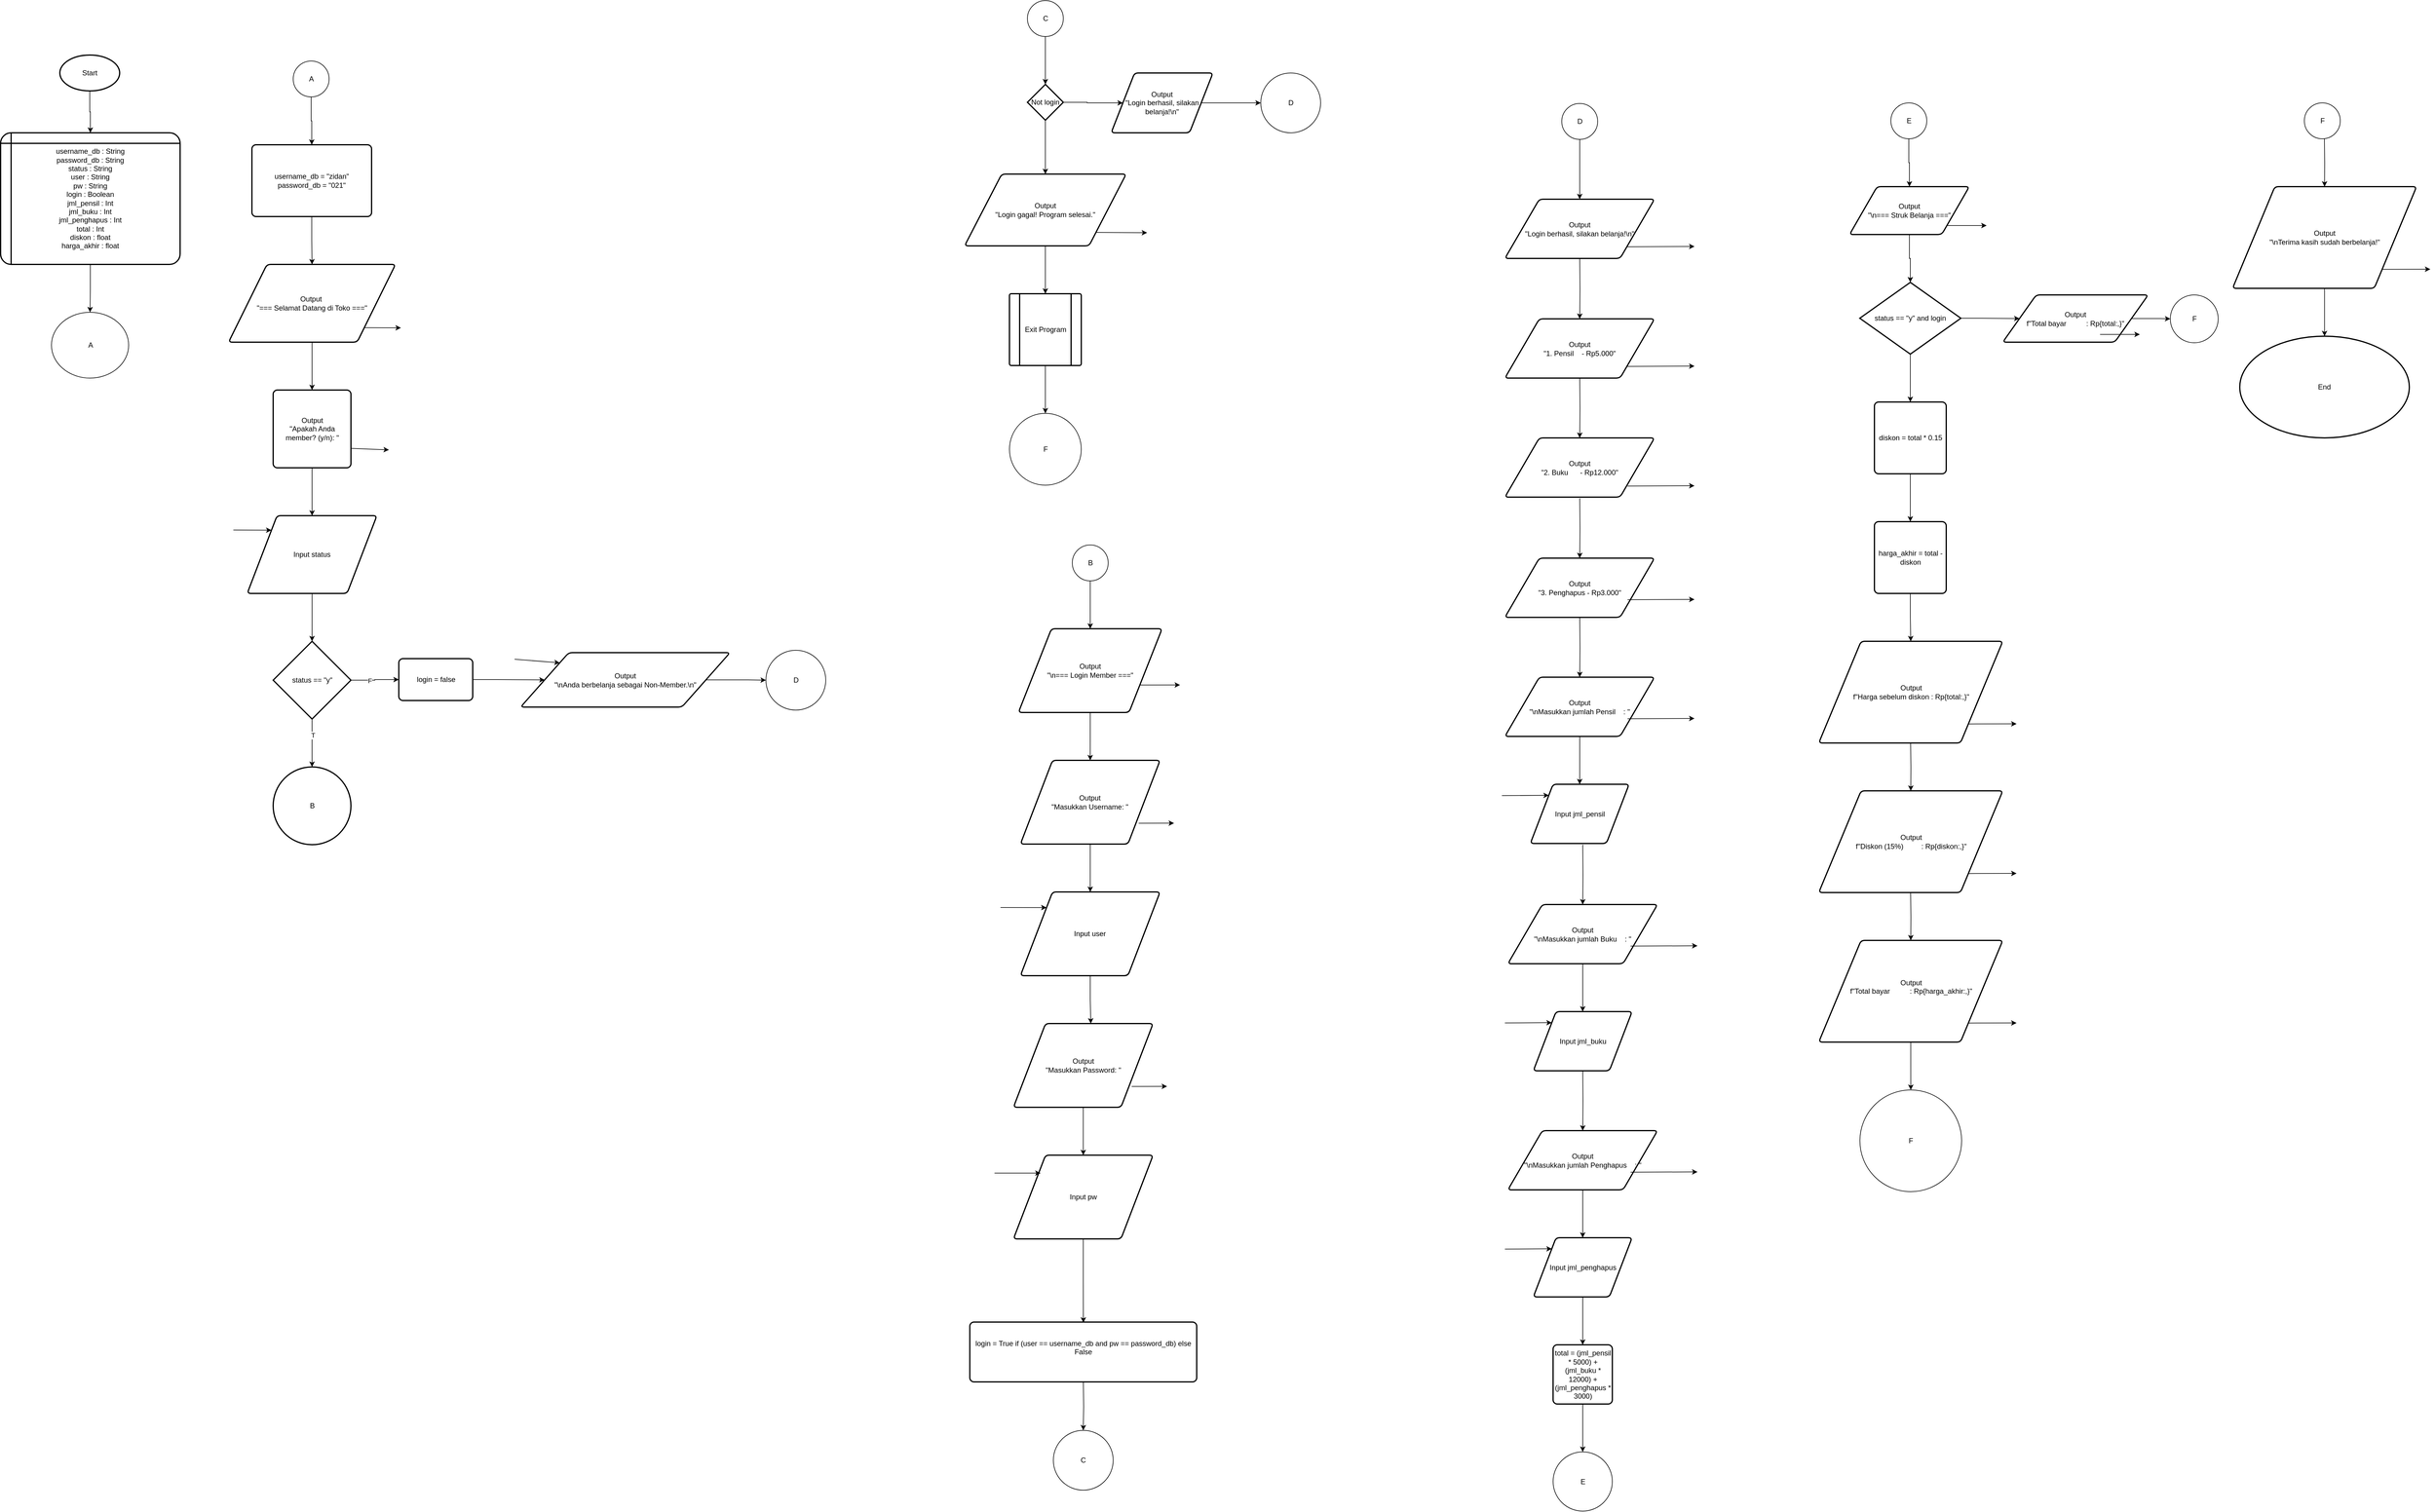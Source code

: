 <mxfile version="28.1.2">
  <diagram name="Page-1" id="PS8JZJJnQOrxZEc74jp2">
    <mxGraphModel dx="3473" dy="3213" grid="1" gridSize="10" guides="1" tooltips="1" connect="1" arrows="1" fold="1" page="1" pageScale="1" pageWidth="850" pageHeight="1100" math="0" shadow="0">
      <root>
        <mxCell id="0" />
        <mxCell id="1" parent="0" />
        <mxCell id="_5UXFtpBk8RtPzbIRpmg-1" value="Start" style="strokeWidth=2;html=1;shape=mxgraph.flowchart.start_1;whiteSpace=wrap;" parent="1" vertex="1">
          <mxGeometry x="310" y="70" width="100" height="60" as="geometry" />
        </mxCell>
        <mxCell id="_5UXFtpBk8RtPzbIRpmg-4" value="username_db : String&lt;div&gt;password_db : String&lt;/div&gt;&lt;div&gt;status : String&lt;/div&gt;&lt;div&gt;user : String&lt;/div&gt;&lt;div&gt;pw : String&lt;/div&gt;&lt;div&gt;login : Boolean&lt;/div&gt;&lt;div&gt;jml_pensil : Int&lt;/div&gt;&lt;div&gt;jml_buku : Int&lt;/div&gt;&lt;div&gt;jml_penghapus : Int&lt;/div&gt;&lt;div&gt;total : Int&lt;/div&gt;&lt;div&gt;diskon : float&lt;/div&gt;&lt;div&gt;harga_akhir : float&lt;/div&gt;" style="shape=internalStorage;whiteSpace=wrap;html=1;dx=15;dy=15;rounded=1;arcSize=8;strokeWidth=2;" parent="1" vertex="1">
          <mxGeometry x="211" y="200" width="300" height="220" as="geometry" />
        </mxCell>
        <mxCell id="_5UXFtpBk8RtPzbIRpmg-5" value="" style="edgeStyle=orthogonalEdgeStyle;rounded=0;orthogonalLoop=1;jettySize=auto;html=1;" parent="1" source="_5UXFtpBk8RtPzbIRpmg-1" target="_5UXFtpBk8RtPzbIRpmg-4" edge="1">
          <mxGeometry relative="1" as="geometry" />
        </mxCell>
        <mxCell id="_5UXFtpBk8RtPzbIRpmg-6" value="A" style="verticalLabelPosition=middle;verticalAlign=middle;html=1;shape=mxgraph.flowchart.on-page_reference;labelPosition=center;align=center;" parent="1" vertex="1">
          <mxGeometry x="296" y="500" width="129" height="110" as="geometry" />
        </mxCell>
        <mxCell id="_5UXFtpBk8RtPzbIRpmg-7" value="" style="edgeStyle=orthogonalEdgeStyle;rounded=0;orthogonalLoop=1;jettySize=auto;html=1;" parent="1" source="_5UXFtpBk8RtPzbIRpmg-4" target="_5UXFtpBk8RtPzbIRpmg-6" edge="1">
          <mxGeometry relative="1" as="geometry" />
        </mxCell>
        <mxCell id="_5UXFtpBk8RtPzbIRpmg-8" value="A" style="verticalLabelPosition=middle;verticalAlign=middle;html=1;shape=mxgraph.flowchart.on-page_reference;labelPosition=center;align=center;" parent="1" vertex="1">
          <mxGeometry x="700" y="80" width="60" height="60" as="geometry" />
        </mxCell>
        <mxCell id="_5UXFtpBk8RtPzbIRpmg-9" value="username_db = &quot;zidan&quot;&lt;div&gt;password_db = &quot;021&quot;&lt;/div&gt;" style="rounded=1;whiteSpace=wrap;html=1;absoluteArcSize=1;arcSize=14;strokeWidth=2;shape=label;size=0.23;" parent="1" vertex="1">
          <mxGeometry x="631" y="220" width="200" height="120" as="geometry" />
        </mxCell>
        <mxCell id="_5UXFtpBk8RtPzbIRpmg-10" value="" style="edgeStyle=orthogonalEdgeStyle;rounded=0;orthogonalLoop=1;jettySize=auto;html=1;" parent="1" source="_5UXFtpBk8RtPzbIRpmg-8" target="_5UXFtpBk8RtPzbIRpmg-9" edge="1">
          <mxGeometry relative="1" as="geometry" />
        </mxCell>
        <mxCell id="_5UXFtpBk8RtPzbIRpmg-12" value="Output&amp;nbsp;&lt;div&gt;&quot;=== Selamat Datang di Toko ===&quot;&lt;/div&gt;" style="shape=parallelogram;html=1;strokeWidth=2;perimeter=parallelogramPerimeter;whiteSpace=wrap;rounded=1;arcSize=12;size=0.23;" parent="1" vertex="1">
          <mxGeometry x="592" y="420" width="279" height="130" as="geometry" />
        </mxCell>
        <mxCell id="_5UXFtpBk8RtPzbIRpmg-13" value="" style="edgeStyle=orthogonalEdgeStyle;rounded=0;orthogonalLoop=1;jettySize=auto;html=1;" parent="1" source="_5UXFtpBk8RtPzbIRpmg-9" target="_5UXFtpBk8RtPzbIRpmg-12" edge="1">
          <mxGeometry relative="1" as="geometry" />
        </mxCell>
        <mxCell id="_5UXFtpBk8RtPzbIRpmg-15" value="" style="endArrow=classic;html=1;rounded=0;exitX=1;exitY=1;exitDx=0;exitDy=0;" parent="1" source="_5UXFtpBk8RtPzbIRpmg-12" edge="1">
          <mxGeometry width="50" height="50" relative="1" as="geometry">
            <mxPoint x="700" y="440" as="sourcePoint" />
            <mxPoint x="880" y="526" as="targetPoint" />
          </mxGeometry>
        </mxCell>
        <mxCell id="_5UXFtpBk8RtPzbIRpmg-20" value="Output&lt;div&gt;&quot;Apakah Anda member? (y/n): &quot;&lt;/div&gt;" style="rounded=1;whiteSpace=wrap;html=1;absoluteArcSize=1;arcSize=14;strokeWidth=2;" parent="1" vertex="1">
          <mxGeometry x="666.5" y="630" width="130" height="130" as="geometry" />
        </mxCell>
        <mxCell id="_5UXFtpBk8RtPzbIRpmg-21" value="" style="edgeStyle=orthogonalEdgeStyle;rounded=0;orthogonalLoop=1;jettySize=auto;html=1;" parent="1" source="_5UXFtpBk8RtPzbIRpmg-12" target="_5UXFtpBk8RtPzbIRpmg-20" edge="1">
          <mxGeometry relative="1" as="geometry" />
        </mxCell>
        <mxCell id="_5UXFtpBk8RtPzbIRpmg-22" value="" style="endArrow=classic;html=1;rounded=0;exitX=1;exitY=0.75;exitDx=0;exitDy=0;" parent="1" source="_5UXFtpBk8RtPzbIRpmg-20" edge="1">
          <mxGeometry width="50" height="50" relative="1" as="geometry">
            <mxPoint x="840" y="530" as="sourcePoint" />
            <mxPoint x="860" y="730" as="targetPoint" />
          </mxGeometry>
        </mxCell>
        <mxCell id="_5UXFtpBk8RtPzbIRpmg-23" value="Input status" style="shape=parallelogram;html=1;strokeWidth=2;perimeter=parallelogramPerimeter;whiteSpace=wrap;rounded=1;arcSize=12;size=0.23;" parent="1" vertex="1">
          <mxGeometry x="623.167" y="840" width="216.667" height="130" as="geometry" />
        </mxCell>
        <mxCell id="_5UXFtpBk8RtPzbIRpmg-24" value="" style="edgeStyle=orthogonalEdgeStyle;rounded=0;orthogonalLoop=1;jettySize=auto;html=1;" parent="1" source="_5UXFtpBk8RtPzbIRpmg-20" target="_5UXFtpBk8RtPzbIRpmg-23" edge="1">
          <mxGeometry relative="1" as="geometry" />
        </mxCell>
        <mxCell id="_5UXFtpBk8RtPzbIRpmg-25" value="" style="endArrow=classic;html=1;rounded=0;entryX=0;entryY=0;entryDx=0;entryDy=0;" parent="1" target="_5UXFtpBk8RtPzbIRpmg-23" edge="1">
          <mxGeometry width="50" height="50" relative="1" as="geometry">
            <mxPoint x="600" y="864" as="sourcePoint" />
            <mxPoint x="580" y="830" as="targetPoint" />
          </mxGeometry>
        </mxCell>
        <mxCell id="_5UXFtpBk8RtPzbIRpmg-26" value="status == &quot;y&quot;" style="strokeWidth=2;html=1;shape=mxgraph.flowchart.decision;whiteSpace=wrap;" parent="1" vertex="1">
          <mxGeometry x="666.5" y="1050" width="130" height="130" as="geometry" />
        </mxCell>
        <mxCell id="_5UXFtpBk8RtPzbIRpmg-27" value="" style="edgeStyle=orthogonalEdgeStyle;rounded=0;orthogonalLoop=1;jettySize=auto;html=1;" parent="1" source="_5UXFtpBk8RtPzbIRpmg-23" target="_5UXFtpBk8RtPzbIRpmg-26" edge="1">
          <mxGeometry relative="1" as="geometry" />
        </mxCell>
        <mxCell id="_5UXFtpBk8RtPzbIRpmg-30" value="B" style="strokeWidth=2;html=1;shape=mxgraph.flowchart.start_2;whiteSpace=wrap;" parent="1" vertex="1">
          <mxGeometry x="666.5" y="1260" width="130" height="130" as="geometry" />
        </mxCell>
        <mxCell id="_5UXFtpBk8RtPzbIRpmg-31" value="" style="edgeStyle=orthogonalEdgeStyle;rounded=0;orthogonalLoop=1;jettySize=auto;html=1;" parent="1" source="_5UXFtpBk8RtPzbIRpmg-26" target="_5UXFtpBk8RtPzbIRpmg-30" edge="1">
          <mxGeometry relative="1" as="geometry" />
        </mxCell>
        <mxCell id="_5UXFtpBk8RtPzbIRpmg-58" value="T" style="edgeLabel;html=1;align=center;verticalAlign=middle;resizable=0;points=[];" parent="_5UXFtpBk8RtPzbIRpmg-31" vertex="1" connectable="0">
          <mxGeometry x="-0.322" y="1" relative="1" as="geometry">
            <mxPoint as="offset" />
          </mxGeometry>
        </mxCell>
        <mxCell id="_5UXFtpBk8RtPzbIRpmg-33" value="B" style="verticalLabelPosition=middle;verticalAlign=middle;html=1;shape=mxgraph.flowchart.on-page_reference;labelPosition=center;align=center;" parent="1" vertex="1">
          <mxGeometry x="2002" y="889" width="60" height="60" as="geometry" />
        </mxCell>
        <mxCell id="_5UXFtpBk8RtPzbIRpmg-34" value="Output&lt;div&gt;&quot;\n=== Login Member ===&quot;&lt;/div&gt;" style="shape=parallelogram;html=1;strokeWidth=2;perimeter=parallelogramPerimeter;whiteSpace=wrap;rounded=1;arcSize=12;size=0.23;" parent="1" vertex="1">
          <mxGeometry x="1912" y="1029" width="240" height="140" as="geometry" />
        </mxCell>
        <mxCell id="_5UXFtpBk8RtPzbIRpmg-35" value="" style="edgeStyle=orthogonalEdgeStyle;rounded=0;orthogonalLoop=1;jettySize=auto;html=1;" parent="1" source="_5UXFtpBk8RtPzbIRpmg-33" target="_5UXFtpBk8RtPzbIRpmg-34" edge="1">
          <mxGeometry relative="1" as="geometry" />
        </mxCell>
        <mxCell id="_5UXFtpBk8RtPzbIRpmg-36" value="" style="endArrow=classic;html=1;rounded=0;exitX=1;exitY=0.75;exitDx=0;exitDy=0;" parent="1" source="_5UXFtpBk8RtPzbIRpmg-34" edge="1">
          <mxGeometry width="50" height="50" relative="1" as="geometry">
            <mxPoint x="2132" y="1159" as="sourcePoint" />
            <mxPoint x="2182" y="1123" as="targetPoint" />
          </mxGeometry>
        </mxCell>
        <mxCell id="_5UXFtpBk8RtPzbIRpmg-37" value="Output&lt;div&gt;&quot;Masukkan Username:&amp;nbsp;&lt;span style=&quot;background-color: transparent; color: light-dark(rgb(0, 0, 0), rgb(255, 255, 255));&quot;&gt;&quot;&lt;/span&gt;&lt;/div&gt;" style="shape=parallelogram;html=1;strokeWidth=2;perimeter=parallelogramPerimeter;whiteSpace=wrap;rounded=1;arcSize=12;size=0.23;" parent="1" vertex="1">
          <mxGeometry x="1915.333" y="1249" width="233.333" height="140" as="geometry" />
        </mxCell>
        <mxCell id="_5UXFtpBk8RtPzbIRpmg-38" value="" style="edgeStyle=orthogonalEdgeStyle;rounded=0;orthogonalLoop=1;jettySize=auto;html=1;" parent="1" source="_5UXFtpBk8RtPzbIRpmg-34" target="_5UXFtpBk8RtPzbIRpmg-37" edge="1">
          <mxGeometry relative="1" as="geometry" />
        </mxCell>
        <mxCell id="_5UXFtpBk8RtPzbIRpmg-39" value="" style="endArrow=classic;html=1;rounded=0;exitX=0.847;exitY=0.751;exitDx=0;exitDy=0;exitPerimeter=0;" parent="1" source="_5UXFtpBk8RtPzbIRpmg-37" edge="1">
          <mxGeometry width="50" height="50" relative="1" as="geometry">
            <mxPoint x="2112.568" y="1345.17" as="sourcePoint" />
            <mxPoint x="2172" y="1354" as="targetPoint" />
          </mxGeometry>
        </mxCell>
        <mxCell id="_5UXFtpBk8RtPzbIRpmg-40" value="Input user" style="shape=parallelogram;html=1;strokeWidth=2;perimeter=parallelogramPerimeter;whiteSpace=wrap;rounded=1;arcSize=12;size=0.23;" parent="1" vertex="1">
          <mxGeometry x="1915.333" y="1469" width="233.333" height="140" as="geometry" />
        </mxCell>
        <mxCell id="_5UXFtpBk8RtPzbIRpmg-41" value="" style="edgeStyle=orthogonalEdgeStyle;rounded=0;orthogonalLoop=1;jettySize=auto;html=1;" parent="1" source="_5UXFtpBk8RtPzbIRpmg-37" target="_5UXFtpBk8RtPzbIRpmg-40" edge="1">
          <mxGeometry relative="1" as="geometry" />
        </mxCell>
        <mxCell id="_5UXFtpBk8RtPzbIRpmg-42" value="" style="endArrow=classic;html=1;rounded=0;entryX=0;entryY=0;entryDx=0;entryDy=0;" parent="1" target="_5UXFtpBk8RtPzbIRpmg-40" edge="1">
          <mxGeometry width="50" height="50" relative="1" as="geometry">
            <mxPoint x="1882" y="1495" as="sourcePoint" />
            <mxPoint x="1942" y="1499" as="targetPoint" />
          </mxGeometry>
        </mxCell>
        <mxCell id="_5UXFtpBk8RtPzbIRpmg-43" value="Output&lt;div&gt;&quot;Masukkan Password:&amp;nbsp;&lt;span style=&quot;background-color: transparent; color: light-dark(rgb(0, 0, 0), rgb(255, 255, 255));&quot;&gt;&quot;&lt;/span&gt;&lt;/div&gt;" style="shape=parallelogram;html=1;strokeWidth=2;perimeter=parallelogramPerimeter;whiteSpace=wrap;rounded=1;arcSize=12;size=0.23;" parent="1" vertex="1">
          <mxGeometry x="1903.67" y="1689" width="233.333" height="140" as="geometry" />
        </mxCell>
        <mxCell id="_5UXFtpBk8RtPzbIRpmg-44" value="" style="endArrow=classic;html=1;rounded=0;exitX=0.847;exitY=0.751;exitDx=0;exitDy=0;exitPerimeter=0;" parent="1" source="_5UXFtpBk8RtPzbIRpmg-43" edge="1">
          <mxGeometry width="50" height="50" relative="1" as="geometry">
            <mxPoint x="2100.905" y="1785.17" as="sourcePoint" />
            <mxPoint x="2160.337" y="1794" as="targetPoint" />
          </mxGeometry>
        </mxCell>
        <mxCell id="_5UXFtpBk8RtPzbIRpmg-45" value="Input pw" style="shape=parallelogram;html=1;strokeWidth=2;perimeter=parallelogramPerimeter;whiteSpace=wrap;rounded=1;arcSize=12;size=0.23;" parent="1" vertex="1">
          <mxGeometry x="1903.67" y="1909" width="233.333" height="140" as="geometry" />
        </mxCell>
        <mxCell id="_5UXFtpBk8RtPzbIRpmg-46" value="" style="edgeStyle=orthogonalEdgeStyle;rounded=0;orthogonalLoop=1;jettySize=auto;html=1;" parent="1" source="_5UXFtpBk8RtPzbIRpmg-43" target="_5UXFtpBk8RtPzbIRpmg-45" edge="1">
          <mxGeometry relative="1" as="geometry" />
        </mxCell>
        <mxCell id="_5UXFtpBk8RtPzbIRpmg-47" style="edgeStyle=orthogonalEdgeStyle;rounded=0;orthogonalLoop=1;jettySize=auto;html=1;exitX=0.5;exitY=1;exitDx=0;exitDy=0;entryX=0.554;entryY=0;entryDx=0;entryDy=0;entryPerimeter=0;" parent="1" source="_5UXFtpBk8RtPzbIRpmg-40" target="_5UXFtpBk8RtPzbIRpmg-43" edge="1">
          <mxGeometry relative="1" as="geometry" />
        </mxCell>
        <mxCell id="_5UXFtpBk8RtPzbIRpmg-48" value="" style="endArrow=classic;html=1;rounded=0;entryX=0;entryY=0;entryDx=0;entryDy=0;" parent="1" edge="1">
          <mxGeometry width="50" height="50" relative="1" as="geometry">
            <mxPoint x="1872" y="1939" as="sourcePoint" />
            <mxPoint x="1949" y="1939" as="targetPoint" />
          </mxGeometry>
        </mxCell>
        <mxCell id="_5UXFtpBk8RtPzbIRpmg-49" value="&lt;div&gt;login = True if (user == username_db and pw == password_db) else False&lt;/div&gt;&lt;div&gt;&lt;br&gt;&lt;/div&gt;" style="rounded=1;whiteSpace=wrap;html=1;absoluteArcSize=1;arcSize=14;strokeWidth=2;" parent="1" vertex="1">
          <mxGeometry x="1830.75" y="2188" width="379.17" height="100" as="geometry" />
        </mxCell>
        <mxCell id="_5UXFtpBk8RtPzbIRpmg-50" value="" style="edgeStyle=orthogonalEdgeStyle;rounded=0;orthogonalLoop=1;jettySize=auto;html=1;" parent="1" source="_5UXFtpBk8RtPzbIRpmg-45" edge="1">
          <mxGeometry relative="1" as="geometry">
            <mxPoint x="2020.5" y="2189" as="targetPoint" />
          </mxGeometry>
        </mxCell>
        <mxCell id="_5UXFtpBk8RtPzbIRpmg-52" value="C" style="verticalLabelPosition=middle;verticalAlign=middle;html=1;shape=mxgraph.flowchart.on-page_reference;labelPosition=center;align=center;" parent="1" vertex="1">
          <mxGeometry x="1970.335" y="2369" width="100" height="100" as="geometry" />
        </mxCell>
        <mxCell id="_5UXFtpBk8RtPzbIRpmg-53" value="" style="edgeStyle=orthogonalEdgeStyle;rounded=0;orthogonalLoop=1;jettySize=auto;html=1;" parent="1" target="_5UXFtpBk8RtPzbIRpmg-52" edge="1">
          <mxGeometry relative="1" as="geometry">
            <mxPoint x="2020.5" y="2289" as="sourcePoint" />
          </mxGeometry>
        </mxCell>
        <mxCell id="_5UXFtpBk8RtPzbIRpmg-54" value="C" style="verticalLabelPosition=middle;verticalAlign=middle;html=1;shape=mxgraph.flowchart.on-page_reference;labelPosition=center;align=center;" parent="1" vertex="1">
          <mxGeometry x="1927" y="-21" width="60" height="60" as="geometry" />
        </mxCell>
        <mxCell id="_5UXFtpBk8RtPzbIRpmg-56" value="Not login" style="strokeWidth=2;html=1;shape=mxgraph.flowchart.decision;whiteSpace=wrap;" parent="1" vertex="1">
          <mxGeometry x="1927" y="119" width="60" height="60" as="geometry" />
        </mxCell>
        <mxCell id="_5UXFtpBk8RtPzbIRpmg-57" value="" style="edgeStyle=orthogonalEdgeStyle;rounded=0;orthogonalLoop=1;jettySize=auto;html=1;" parent="1" source="_5UXFtpBk8RtPzbIRpmg-54" target="_5UXFtpBk8RtPzbIRpmg-56" edge="1">
          <mxGeometry relative="1" as="geometry" />
        </mxCell>
        <mxCell id="_5UXFtpBk8RtPzbIRpmg-59" value="login = false" style="rounded=1;whiteSpace=wrap;html=1;absoluteArcSize=1;arcSize=14;strokeWidth=2;" parent="1" vertex="1">
          <mxGeometry x="876.5" y="1079" width="123.5" height="70" as="geometry" />
        </mxCell>
        <mxCell id="_5UXFtpBk8RtPzbIRpmg-60" value="" style="edgeStyle=orthogonalEdgeStyle;rounded=0;orthogonalLoop=1;jettySize=auto;html=1;" parent="1" source="_5UXFtpBk8RtPzbIRpmg-26" target="_5UXFtpBk8RtPzbIRpmg-59" edge="1">
          <mxGeometry relative="1" as="geometry" />
        </mxCell>
        <mxCell id="_5UXFtpBk8RtPzbIRpmg-66" value="F" style="edgeLabel;html=1;align=center;verticalAlign=middle;resizable=0;points=[];" parent="_5UXFtpBk8RtPzbIRpmg-60" vertex="1" connectable="0">
          <mxGeometry x="-0.231" y="-1" relative="1" as="geometry">
            <mxPoint as="offset" />
          </mxGeometry>
        </mxCell>
        <mxCell id="_5UXFtpBk8RtPzbIRpmg-61" value="Output&lt;div&gt;&quot;\nAnda berbelanja sebagai Non-Member.\n&quot;&lt;/div&gt;" style="shape=parallelogram;html=1;strokeWidth=2;perimeter=parallelogramPerimeter;whiteSpace=wrap;rounded=1;arcSize=12;size=0.23;" parent="1" vertex="1">
          <mxGeometry x="1080" y="1069" width="350" height="91" as="geometry" />
        </mxCell>
        <mxCell id="_5UXFtpBk8RtPzbIRpmg-62" value="" style="edgeStyle=orthogonalEdgeStyle;rounded=0;orthogonalLoop=1;jettySize=auto;html=1;" parent="1" source="_5UXFtpBk8RtPzbIRpmg-59" target="_5UXFtpBk8RtPzbIRpmg-61" edge="1">
          <mxGeometry relative="1" as="geometry" />
        </mxCell>
        <mxCell id="_5UXFtpBk8RtPzbIRpmg-64" value="Output&lt;div&gt;&quot;Login gagal! Program selesai.&quot;&lt;/div&gt;" style="shape=parallelogram;html=1;strokeWidth=2;perimeter=parallelogramPerimeter;whiteSpace=wrap;rounded=1;arcSize=12;size=0.23;" parent="1" vertex="1">
          <mxGeometry x="1822" y="269" width="270" height="120" as="geometry" />
        </mxCell>
        <mxCell id="_5UXFtpBk8RtPzbIRpmg-65" value="" style="edgeStyle=orthogonalEdgeStyle;rounded=0;orthogonalLoop=1;jettySize=auto;html=1;" parent="1" source="_5UXFtpBk8RtPzbIRpmg-56" target="_5UXFtpBk8RtPzbIRpmg-64" edge="1">
          <mxGeometry relative="1" as="geometry" />
        </mxCell>
        <mxCell id="_5UXFtpBk8RtPzbIRpmg-67" value="Exit Program" style="rounded=1;whiteSpace=wrap;html=1;absoluteArcSize=1;arcSize=6;strokeWidth=2;verticalLabelPosition=middle;verticalAlign=middle;shape=process;size=0.14;labelPosition=center;align=center;" parent="1" vertex="1">
          <mxGeometry x="1897" y="469" width="120" height="120" as="geometry" />
        </mxCell>
        <mxCell id="_5UXFtpBk8RtPzbIRpmg-68" value="" style="edgeStyle=orthogonalEdgeStyle;rounded=0;orthogonalLoop=1;jettySize=auto;html=1;" parent="1" source="_5UXFtpBk8RtPzbIRpmg-64" target="_5UXFtpBk8RtPzbIRpmg-67" edge="1">
          <mxGeometry relative="1" as="geometry" />
        </mxCell>
        <mxCell id="_5UXFtpBk8RtPzbIRpmg-69" value="" style="endArrow=classic;html=1;rounded=0;exitX=1;exitY=1;exitDx=0;exitDy=0;" parent="1" source="_5UXFtpBk8RtPzbIRpmg-64" edge="1">
          <mxGeometry width="50" height="50" relative="1" as="geometry">
            <mxPoint x="2067" y="369" as="sourcePoint" />
            <mxPoint x="2127" y="367" as="targetPoint" />
          </mxGeometry>
        </mxCell>
        <mxCell id="_5UXFtpBk8RtPzbIRpmg-70" value="Output&lt;div&gt;&quot;Login berhasil, silakan belanja!\n&quot;&lt;/div&gt;" style="shape=parallelogram;html=1;strokeWidth=2;perimeter=parallelogramPerimeter;whiteSpace=wrap;rounded=1;arcSize=12;size=0.23;" parent="1" vertex="1">
          <mxGeometry x="2067" y="100" width="170" height="100" as="geometry" />
        </mxCell>
        <mxCell id="_5UXFtpBk8RtPzbIRpmg-71" value="" style="edgeStyle=orthogonalEdgeStyle;rounded=0;orthogonalLoop=1;jettySize=auto;html=1;" parent="1" source="_5UXFtpBk8RtPzbIRpmg-56" target="_5UXFtpBk8RtPzbIRpmg-70" edge="1">
          <mxGeometry relative="1" as="geometry" />
        </mxCell>
        <mxCell id="_5UXFtpBk8RtPzbIRpmg-72" value="D" style="verticalLabelPosition=middle;verticalAlign=middle;html=1;shape=mxgraph.flowchart.on-page_reference;labelPosition=center;align=center;" parent="1" vertex="1">
          <mxGeometry x="2317" y="100" width="100" height="100" as="geometry" />
        </mxCell>
        <mxCell id="_5UXFtpBk8RtPzbIRpmg-73" value="" style="edgeStyle=orthogonalEdgeStyle;rounded=0;orthogonalLoop=1;jettySize=auto;html=1;" parent="1" source="_5UXFtpBk8RtPzbIRpmg-70" target="_5UXFtpBk8RtPzbIRpmg-72" edge="1">
          <mxGeometry relative="1" as="geometry" />
        </mxCell>
        <mxCell id="_5UXFtpBk8RtPzbIRpmg-74" value="D" style="verticalLabelPosition=middle;verticalAlign=middle;html=1;shape=mxgraph.flowchart.on-page_reference;labelPosition=center;align=center;" parent="1" vertex="1">
          <mxGeometry x="1490" y="1065" width="100" height="100" as="geometry" />
        </mxCell>
        <mxCell id="_5UXFtpBk8RtPzbIRpmg-75" value="" style="edgeStyle=orthogonalEdgeStyle;rounded=0;orthogonalLoop=1;jettySize=auto;html=1;exitX=1;exitY=0.5;exitDx=0;exitDy=0;" parent="1" source="_5UXFtpBk8RtPzbIRpmg-61" target="_5UXFtpBk8RtPzbIRpmg-74" edge="1">
          <mxGeometry relative="1" as="geometry">
            <mxPoint x="1390" y="1119" as="sourcePoint" />
          </mxGeometry>
        </mxCell>
        <mxCell id="_5UXFtpBk8RtPzbIRpmg-76" value="D" style="verticalLabelPosition=middle;verticalAlign=middle;html=1;shape=mxgraph.flowchart.on-page_reference;labelPosition=center;align=center;" parent="1" vertex="1">
          <mxGeometry x="2820" y="151" width="60" height="60" as="geometry" />
        </mxCell>
        <mxCell id="_5UXFtpBk8RtPzbIRpmg-77" value="Output&lt;div&gt;&quot;Login berhasil, silakan belanja!\n&quot;&lt;/div&gt;" style="shape=parallelogram;html=1;strokeWidth=2;perimeter=parallelogramPerimeter;whiteSpace=wrap;rounded=1;arcSize=12;size=0.23;" parent="1" vertex="1">
          <mxGeometry x="2725" y="311" width="250" height="99" as="geometry" />
        </mxCell>
        <mxCell id="_5UXFtpBk8RtPzbIRpmg-78" value="" style="edgeStyle=orthogonalEdgeStyle;rounded=0;orthogonalLoop=1;jettySize=auto;html=1;" parent="1" source="_5UXFtpBk8RtPzbIRpmg-76" target="_5UXFtpBk8RtPzbIRpmg-77" edge="1">
          <mxGeometry relative="1" as="geometry" />
        </mxCell>
        <mxCell id="_5UXFtpBk8RtPzbIRpmg-79" value="" style="endArrow=classic;html=1;rounded=0;entryX=0;entryY=0;entryDx=0;entryDy=0;" parent="1" edge="1">
          <mxGeometry width="50" height="50" relative="1" as="geometry">
            <mxPoint x="2930" y="390.49" as="sourcePoint" />
            <mxPoint x="3041.748" y="390.002" as="targetPoint" />
          </mxGeometry>
        </mxCell>
        <mxCell id="_5UXFtpBk8RtPzbIRpmg-80" value="Output&lt;div&gt;&quot;1. Pensil&amp;nbsp; &amp;nbsp; - Rp5.000&lt;span style=&quot;color: rgba(0, 0, 0, 0); font-family: monospace; font-size: 0px; text-align: start; text-wrap-mode: nowrap; background-color: transparent;&quot;&gt;%3CmxGraphModel%3E%3Croot%3E%3CmxCell%20id%3D%220%22%2F%3E%3CmxCell%20id%3D%221%22%20parent%3D%220%22%2F%3E%3CmxCell%20id%3D%222%22%20value%3D%22Output%26lt%3Bdiv%26gt%3B%26quot%3BLogin%20berhasil%2C%20silakan%20belanja!%5Cn%26quot%3B%26lt%3B%2Fdiv%26gt%3B%22%20style%3D%22shape%3Dparallelogram%3Bhtml%3D1%3BstrokeWidth%3D2%3Bperimeter%3DparallelogramPerimeter%3BwhiteSpace%3Dwrap%3Brounded%3D1%3BarcSize%3D12%3Bsize%3D0.23%3B%22%20vertex%3D%221%22%20parent%3D%221%22%3E%3CmxGeometry%20x%3D%222725%22%20y%3D%22311%22%20width%3D%22250%22%20height%3D%2299%22%20as%3D%22geometry%22%2F%3E%3C%2FmxCell%3E%3CmxCell%20id%3D%223%22%20value%3D%22%22%20style%3D%22edgeStyle%3DorthogonalEdgeStyle%3Brounded%3D0%3BorthogonalLoop%3D1%3BjettySize%3Dauto%3Bhtml%3D1%3B%22%20edge%3D%221%22%20target%3D%222%22%20parent%3D%221%22%3E%3CmxGeometry%20relative%3D%221%22%20as%3D%22geometry%22%3E%3CmxPoint%20x%3D%222850%22%20y%3D%22211%22%20as%3D%22sourcePoint%22%2F%3E%3C%2FmxGeometry%3E%3C%2FmxCell%3E%3CmxCell%20id%3D%224%22%20value%3D%22%22%20style%3D%22endArrow%3Dclassic%3Bhtml%3D1%3Brounded%3D0%3BentryX%3D0%3BentryY%3D0%3BentryDx%3D0%3BentryDy%3D0%3B%22%20edge%3D%221%22%20target%3D%222%22%20parent%3D%221%22%3E%3CmxGeometry%20width%3D%2250%22%20height%3D%2250%22%20relative%3D%221%22%20as%3D%22geometry%22%3E%3CmxPoint%20x%3D%222660%22%20y%3D%22330%22%20as%3D%22sourcePoint%22%2F%3E%3CmxPoint%20x%3D%222720%22%20y%3D%22320%22%20as%3D%22targetPoint%22%2F%3E%3C%2FmxGeometry%3E%3C%2FmxCell%3E%3C%2Froot%3E%3C%2FmxGraphModel%3E&lt;/span&gt;&lt;span style=&quot;background-color: transparent; text-wrap-mode: nowrap; color: rgba(0, 0, 0, 0); font-family: monospace; font-size: 0px; text-align: start;&quot;&gt;%3CmxGraphModel%3E%3Croot%3E%3CmxCell%20id%3D%220%22%2F%3E%3CmxCell%20id%3D%221%22%20parent%3D%220%22%2F%3E%3CmxCell%20id%3D%222%22%20value%3D%22Output%26lt%3Bdiv%26gt%3B%26quot%3BLogin%20berhasil%2C%20silakan%20belanja!%5Cn%26quot%3B%26lt%3B%2Fdiv%26gt%3B%22%20style%3D%22shape%3Dparallelogram%3Bhtml%3D1%3BstrokeWidth%3D2%3Bperimeter%3DparallelogramPerimeter%3BwhiteSpace%3Dwrap%3Brounded%3D1%3BarcSize%3D12%3Bsize%3D0.23%3B%22%20vertex%3D%221%22%20parent%3D%221%22%3E%3CmxGeometry%20x%3D%222725%22%20y%3D%22311%22%20width%3D%22250%22%20height%3D%2299%22%20as%3D%22geometry%22%2F%3E%3C%2FmxCell%3E%3CmxCell%20id%3D%223%22%20value%3D%22%22%20style%3D%22edgeStyle%3DorthogonalEdgeStyle%3Brounded%3D0%3BorthogonalLoop%3D1%3BjettySize%3Dauto%3Bhtml%3D1%3B%22%20edge%3D%221%22%20target%3D%222%22%20parent%3D%221%22%3E%3CmxGeometry%20relative%3D%221%22%20as%3D%22geometry%22%3E%3CmxPoint%20x%3D%222850%22%20y%3D%22211%22%20as%3D%22sourcePoint%22%2F%3E%3C%2FmxGeometry%3E%3C%2FmxCell%3E%3CmxCell%20id%3D%224%22%20value%3D%22%22%20style%3D%22endArrow%3Dclassic%3Bhtml%3D1%3Brounded%3D0%3BentryX%3D0%3BentryY%3D0%3BentryDx%3D0%3BentryDy%3D0%3B%22%20edge%3D%221%22%20target%3D%222%22%20parent%3D%221%22%3E%3CmxGeometry%20width%3D%2250%22%20height%3D%2250%22%20relative%3D%221%22%20as%3D%22geometry%22%3E%3CmxPoint%20x%3D%222660%22%20y%3D%22330%22%20as%3D%22sourcePoint%22%2F%3E%3CmxPoint%20x%3D%222720%22%20y%3D%22320%22%20as%3D%22targetPoint%22%2F%3E%3C%2FmxGeometry%3E%3C%2FmxCell%3E%3C%2Froot%3E%3C%2FmxGraphModel%3E&lt;/span&gt;&lt;span style=&quot;background-color: transparent; color: light-dark(rgb(0, 0, 0), rgb(255, 255, 255));&quot;&gt;&quot;&lt;/span&gt;&lt;/div&gt;" style="shape=parallelogram;html=1;strokeWidth=2;perimeter=parallelogramPerimeter;whiteSpace=wrap;rounded=1;arcSize=12;size=0.23;" parent="1" vertex="1">
          <mxGeometry x="2725" y="511" width="250" height="99" as="geometry" />
        </mxCell>
        <mxCell id="_5UXFtpBk8RtPzbIRpmg-81" value="" style="edgeStyle=orthogonalEdgeStyle;rounded=0;orthogonalLoop=1;jettySize=auto;html=1;" parent="1" target="_5UXFtpBk8RtPzbIRpmg-80" edge="1">
          <mxGeometry relative="1" as="geometry">
            <mxPoint x="2850" y="411" as="sourcePoint" />
          </mxGeometry>
        </mxCell>
        <mxCell id="_5UXFtpBk8RtPzbIRpmg-82" value="" style="endArrow=classic;html=1;rounded=0;entryX=0;entryY=0;entryDx=0;entryDy=0;" parent="1" edge="1">
          <mxGeometry width="50" height="50" relative="1" as="geometry">
            <mxPoint x="2930" y="590.49" as="sourcePoint" />
            <mxPoint x="3041.748" y="590.002" as="targetPoint" />
          </mxGeometry>
        </mxCell>
        <mxCell id="_5UXFtpBk8RtPzbIRpmg-83" value="Output&lt;div&gt;&quot;2. Buku&amp;nbsp; &amp;nbsp; &amp;nbsp; - Rp12.000&quot;&lt;/div&gt;" style="shape=parallelogram;html=1;strokeWidth=2;perimeter=parallelogramPerimeter;whiteSpace=wrap;rounded=1;arcSize=12;size=0.23;" parent="1" vertex="1">
          <mxGeometry x="2725" y="710" width="250" height="99" as="geometry" />
        </mxCell>
        <mxCell id="_5UXFtpBk8RtPzbIRpmg-84" value="" style="edgeStyle=orthogonalEdgeStyle;rounded=0;orthogonalLoop=1;jettySize=auto;html=1;" parent="1" target="_5UXFtpBk8RtPzbIRpmg-83" edge="1">
          <mxGeometry relative="1" as="geometry">
            <mxPoint x="2850" y="610" as="sourcePoint" />
          </mxGeometry>
        </mxCell>
        <mxCell id="_5UXFtpBk8RtPzbIRpmg-85" value="" style="endArrow=classic;html=1;rounded=0;entryX=0;entryY=0;entryDx=0;entryDy=0;" parent="1" edge="1">
          <mxGeometry width="50" height="50" relative="1" as="geometry">
            <mxPoint x="2930" y="790.49" as="sourcePoint" />
            <mxPoint x="3041.748" y="790.002" as="targetPoint" />
          </mxGeometry>
        </mxCell>
        <mxCell id="_5UXFtpBk8RtPzbIRpmg-86" value="Output&lt;div&gt;&quot;3. Penghapus - Rp3.000&quot;&lt;/div&gt;" style="shape=parallelogram;html=1;strokeWidth=2;perimeter=parallelogramPerimeter;whiteSpace=wrap;rounded=1;arcSize=12;size=0.23;" parent="1" vertex="1">
          <mxGeometry x="2725" y="911" width="250" height="99" as="geometry" />
        </mxCell>
        <mxCell id="_5UXFtpBk8RtPzbIRpmg-87" value="" style="edgeStyle=orthogonalEdgeStyle;rounded=0;orthogonalLoop=1;jettySize=auto;html=1;" parent="1" target="_5UXFtpBk8RtPzbIRpmg-86" edge="1">
          <mxGeometry relative="1" as="geometry">
            <mxPoint x="2850" y="811" as="sourcePoint" />
          </mxGeometry>
        </mxCell>
        <mxCell id="_5UXFtpBk8RtPzbIRpmg-88" value="" style="endArrow=classic;html=1;rounded=0;entryX=0;entryY=0;entryDx=0;entryDy=0;" parent="1" edge="1">
          <mxGeometry width="50" height="50" relative="1" as="geometry">
            <mxPoint x="2930" y="980.49" as="sourcePoint" />
            <mxPoint x="3041.748" y="980.002" as="targetPoint" />
          </mxGeometry>
        </mxCell>
        <mxCell id="_5UXFtpBk8RtPzbIRpmg-93" value="Output&lt;div&gt;&quot;\nMasukkan jumlah Pensil&amp;nbsp; &amp;nbsp; :&amp;nbsp;&quot;&lt;/div&gt;" style="shape=parallelogram;html=1;strokeWidth=2;perimeter=parallelogramPerimeter;whiteSpace=wrap;rounded=1;arcSize=12;size=0.23;" parent="1" vertex="1">
          <mxGeometry x="2725" y="1110" width="250" height="99" as="geometry" />
        </mxCell>
        <mxCell id="_5UXFtpBk8RtPzbIRpmg-94" value="" style="edgeStyle=orthogonalEdgeStyle;rounded=0;orthogonalLoop=1;jettySize=auto;html=1;" parent="1" target="_5UXFtpBk8RtPzbIRpmg-93" edge="1">
          <mxGeometry relative="1" as="geometry">
            <mxPoint x="2850" y="1010" as="sourcePoint" />
          </mxGeometry>
        </mxCell>
        <mxCell id="_5UXFtpBk8RtPzbIRpmg-95" value="" style="endArrow=classic;html=1;rounded=0;entryX=0;entryY=0;entryDx=0;entryDy=0;" parent="1" edge="1">
          <mxGeometry width="50" height="50" relative="1" as="geometry">
            <mxPoint x="2930" y="1179.49" as="sourcePoint" />
            <mxPoint x="3041.748" y="1179.002" as="targetPoint" />
          </mxGeometry>
        </mxCell>
        <mxCell id="_5UXFtpBk8RtPzbIRpmg-99" value="Input jml_pensil" style="shape=parallelogram;html=1;strokeWidth=2;perimeter=parallelogramPerimeter;whiteSpace=wrap;rounded=1;arcSize=12;size=0.23;" parent="1" vertex="1">
          <mxGeometry x="2767.5" y="1289" width="165" height="99" as="geometry" />
        </mxCell>
        <mxCell id="_5UXFtpBk8RtPzbIRpmg-100" value="" style="edgeStyle=orthogonalEdgeStyle;rounded=0;orthogonalLoop=1;jettySize=auto;html=1;" parent="1" source="_5UXFtpBk8RtPzbIRpmg-93" target="_5UXFtpBk8RtPzbIRpmg-99" edge="1">
          <mxGeometry relative="1" as="geometry" />
        </mxCell>
        <mxCell id="_5UXFtpBk8RtPzbIRpmg-101" value="" style="endArrow=classic;html=1;rounded=0;entryX=0;entryY=0;entryDx=0;entryDy=0;" parent="1" target="_5UXFtpBk8RtPzbIRpmg-99" edge="1">
          <mxGeometry width="50" height="50" relative="1" as="geometry">
            <mxPoint x="2720" y="1308" as="sourcePoint" />
            <mxPoint x="2770" y="1310" as="targetPoint" />
          </mxGeometry>
        </mxCell>
        <mxCell id="_5UXFtpBk8RtPzbIRpmg-102" value="Output&lt;div&gt;&quot;\nMasukkan jumlah Buku&amp;nbsp; &amp;nbsp; :&amp;nbsp;&quot;&lt;/div&gt;" style="shape=parallelogram;html=1;strokeWidth=2;perimeter=parallelogramPerimeter;whiteSpace=wrap;rounded=1;arcSize=12;size=0.23;" parent="1" vertex="1">
          <mxGeometry x="2730" y="1490" width="250" height="99" as="geometry" />
        </mxCell>
        <mxCell id="_5UXFtpBk8RtPzbIRpmg-103" value="" style="edgeStyle=orthogonalEdgeStyle;rounded=0;orthogonalLoop=1;jettySize=auto;html=1;" parent="1" target="_5UXFtpBk8RtPzbIRpmg-102" edge="1">
          <mxGeometry relative="1" as="geometry">
            <mxPoint x="2855" y="1390" as="sourcePoint" />
          </mxGeometry>
        </mxCell>
        <mxCell id="_5UXFtpBk8RtPzbIRpmg-104" value="" style="endArrow=classic;html=1;rounded=0;entryX=0;entryY=0;entryDx=0;entryDy=0;" parent="1" edge="1">
          <mxGeometry width="50" height="50" relative="1" as="geometry">
            <mxPoint x="2935" y="1559.49" as="sourcePoint" />
            <mxPoint x="3046.748" y="1559.002" as="targetPoint" />
          </mxGeometry>
        </mxCell>
        <mxCell id="_5UXFtpBk8RtPzbIRpmg-105" value="Input jml_buku" style="shape=parallelogram;html=1;strokeWidth=2;perimeter=parallelogramPerimeter;whiteSpace=wrap;rounded=1;arcSize=12;size=0.23;" parent="1" vertex="1">
          <mxGeometry x="2772.5" y="1669" width="165" height="99" as="geometry" />
        </mxCell>
        <mxCell id="_5UXFtpBk8RtPzbIRpmg-106" value="" style="edgeStyle=orthogonalEdgeStyle;rounded=0;orthogonalLoop=1;jettySize=auto;html=1;" parent="1" source="_5UXFtpBk8RtPzbIRpmg-102" target="_5UXFtpBk8RtPzbIRpmg-105" edge="1">
          <mxGeometry relative="1" as="geometry" />
        </mxCell>
        <mxCell id="_5UXFtpBk8RtPzbIRpmg-107" value="" style="endArrow=classic;html=1;rounded=0;entryX=0;entryY=0;entryDx=0;entryDy=0;" parent="1" target="_5UXFtpBk8RtPzbIRpmg-105" edge="1">
          <mxGeometry width="50" height="50" relative="1" as="geometry">
            <mxPoint x="2725" y="1688" as="sourcePoint" />
            <mxPoint x="2775" y="1690" as="targetPoint" />
          </mxGeometry>
        </mxCell>
        <mxCell id="_5UXFtpBk8RtPzbIRpmg-108" value="Output&lt;div&gt;&quot;\nMasukkan jumlah Penghapus&amp;nbsp; &amp;nbsp; :&amp;nbsp;&quot;&lt;/div&gt;" style="shape=parallelogram;html=1;strokeWidth=2;perimeter=parallelogramPerimeter;whiteSpace=wrap;rounded=1;arcSize=12;size=0.23;" parent="1" vertex="1">
          <mxGeometry x="2730" y="1868" width="250" height="99" as="geometry" />
        </mxCell>
        <mxCell id="_5UXFtpBk8RtPzbIRpmg-109" value="" style="edgeStyle=orthogonalEdgeStyle;rounded=0;orthogonalLoop=1;jettySize=auto;html=1;" parent="1" target="_5UXFtpBk8RtPzbIRpmg-108" edge="1">
          <mxGeometry relative="1" as="geometry">
            <mxPoint x="2855" y="1768" as="sourcePoint" />
          </mxGeometry>
        </mxCell>
        <mxCell id="_5UXFtpBk8RtPzbIRpmg-110" value="" style="endArrow=classic;html=1;rounded=0;entryX=0;entryY=0;entryDx=0;entryDy=0;" parent="1" edge="1">
          <mxGeometry width="50" height="50" relative="1" as="geometry">
            <mxPoint x="2935" y="1937.49" as="sourcePoint" />
            <mxPoint x="3046.748" y="1937.002" as="targetPoint" />
          </mxGeometry>
        </mxCell>
        <mxCell id="_5UXFtpBk8RtPzbIRpmg-111" value="Input jml_penghapus" style="shape=parallelogram;html=1;strokeWidth=2;perimeter=parallelogramPerimeter;whiteSpace=wrap;rounded=1;arcSize=12;size=0.23;" parent="1" vertex="1">
          <mxGeometry x="2772.5" y="2047" width="165" height="99" as="geometry" />
        </mxCell>
        <mxCell id="_5UXFtpBk8RtPzbIRpmg-112" value="" style="edgeStyle=orthogonalEdgeStyle;rounded=0;orthogonalLoop=1;jettySize=auto;html=1;" parent="1" source="_5UXFtpBk8RtPzbIRpmg-108" target="_5UXFtpBk8RtPzbIRpmg-111" edge="1">
          <mxGeometry relative="1" as="geometry" />
        </mxCell>
        <mxCell id="_5UXFtpBk8RtPzbIRpmg-113" value="" style="endArrow=classic;html=1;rounded=0;entryX=0;entryY=0;entryDx=0;entryDy=0;" parent="1" target="_5UXFtpBk8RtPzbIRpmg-111" edge="1">
          <mxGeometry width="50" height="50" relative="1" as="geometry">
            <mxPoint x="2725" y="2066" as="sourcePoint" />
            <mxPoint x="2775" y="2068" as="targetPoint" />
          </mxGeometry>
        </mxCell>
        <mxCell id="_5UXFtpBk8RtPzbIRpmg-114" value="total = (jml_pensil * 5000) + (jml_buku * 12000) + (jml_penghapus * 3000)" style="rounded=1;whiteSpace=wrap;html=1;absoluteArcSize=1;arcSize=14;strokeWidth=2;" parent="1" vertex="1">
          <mxGeometry x="2805.5" y="2226" width="99" height="99" as="geometry" />
        </mxCell>
        <mxCell id="_5UXFtpBk8RtPzbIRpmg-115" value="" style="edgeStyle=orthogonalEdgeStyle;rounded=0;orthogonalLoop=1;jettySize=auto;html=1;" parent="1" source="_5UXFtpBk8RtPzbIRpmg-111" target="_5UXFtpBk8RtPzbIRpmg-114" edge="1">
          <mxGeometry relative="1" as="geometry" />
        </mxCell>
        <mxCell id="SOAVOdIrw7rn2H143ovF-1" value="E" style="verticalLabelPosition=middle;verticalAlign=middle;html=1;shape=mxgraph.flowchart.on-page_reference;labelPosition=center;align=center;" vertex="1" parent="1">
          <mxGeometry x="2805.5" y="2405" width="99" height="99" as="geometry" />
        </mxCell>
        <mxCell id="SOAVOdIrw7rn2H143ovF-2" value="" style="edgeStyle=orthogonalEdgeStyle;rounded=0;orthogonalLoop=1;jettySize=auto;html=1;" edge="1" parent="1" source="_5UXFtpBk8RtPzbIRpmg-114" target="SOAVOdIrw7rn2H143ovF-1">
          <mxGeometry relative="1" as="geometry" />
        </mxCell>
        <mxCell id="SOAVOdIrw7rn2H143ovF-3" value="E" style="verticalLabelPosition=middle;verticalAlign=middle;html=1;shape=mxgraph.flowchart.on-page_reference;labelPosition=center;align=center;" vertex="1" parent="1">
          <mxGeometry x="3370" y="150" width="60" height="60" as="geometry" />
        </mxCell>
        <mxCell id="SOAVOdIrw7rn2H143ovF-4" value="Output&lt;div&gt;&quot;\n=== Struk Belanja ===&quot;&lt;/div&gt;" style="shape=parallelogram;html=1;strokeWidth=2;perimeter=parallelogramPerimeter;whiteSpace=wrap;rounded=1;arcSize=12;size=0.23;" vertex="1" parent="1">
          <mxGeometry x="3301" y="290" width="200" height="80" as="geometry" />
        </mxCell>
        <mxCell id="SOAVOdIrw7rn2H143ovF-5" value="" style="edgeStyle=orthogonalEdgeStyle;rounded=0;orthogonalLoop=1;jettySize=auto;html=1;" edge="1" parent="1" source="SOAVOdIrw7rn2H143ovF-3" target="SOAVOdIrw7rn2H143ovF-4">
          <mxGeometry relative="1" as="geometry" />
        </mxCell>
        <mxCell id="SOAVOdIrw7rn2H143ovF-38" style="edgeStyle=orthogonalEdgeStyle;rounded=0;orthogonalLoop=1;jettySize=auto;html=1;exitX=1;exitY=0.5;exitDx=0;exitDy=0;exitPerimeter=0;entryX=0;entryY=0.5;entryDx=0;entryDy=0;" edge="1" parent="1" source="SOAVOdIrw7rn2H143ovF-6" target="SOAVOdIrw7rn2H143ovF-35">
          <mxGeometry relative="1" as="geometry" />
        </mxCell>
        <mxCell id="SOAVOdIrw7rn2H143ovF-6" value="status == &quot;y&quot; and login" style="strokeWidth=2;html=1;shape=mxgraph.flowchart.decision;whiteSpace=wrap;" vertex="1" parent="1">
          <mxGeometry x="3318" y="450" width="169" height="120" as="geometry" />
        </mxCell>
        <mxCell id="SOAVOdIrw7rn2H143ovF-7" value="" style="edgeStyle=orthogonalEdgeStyle;rounded=0;orthogonalLoop=1;jettySize=auto;html=1;" edge="1" parent="1" source="SOAVOdIrw7rn2H143ovF-4" target="SOAVOdIrw7rn2H143ovF-6">
          <mxGeometry relative="1" as="geometry" />
        </mxCell>
        <mxCell id="SOAVOdIrw7rn2H143ovF-8" value="diskon = total * 0.15" style="rounded=1;whiteSpace=wrap;html=1;absoluteArcSize=1;arcSize=14;strokeWidth=2;" vertex="1" parent="1">
          <mxGeometry x="3342.5" y="650" width="120" height="120" as="geometry" />
        </mxCell>
        <mxCell id="SOAVOdIrw7rn2H143ovF-9" value="" style="edgeStyle=orthogonalEdgeStyle;rounded=0;orthogonalLoop=1;jettySize=auto;html=1;" edge="1" parent="1" source="SOAVOdIrw7rn2H143ovF-6" target="SOAVOdIrw7rn2H143ovF-8">
          <mxGeometry relative="1" as="geometry" />
        </mxCell>
        <mxCell id="SOAVOdIrw7rn2H143ovF-11" value="harga_akhir = total - diskon" style="rounded=1;whiteSpace=wrap;html=1;absoluteArcSize=1;arcSize=14;strokeWidth=2;" vertex="1" parent="1">
          <mxGeometry x="3342.5" y="850" width="120" height="120" as="geometry" />
        </mxCell>
        <mxCell id="SOAVOdIrw7rn2H143ovF-12" value="" style="edgeStyle=orthogonalEdgeStyle;rounded=0;orthogonalLoop=1;jettySize=auto;html=1;" edge="1" parent="1" source="SOAVOdIrw7rn2H143ovF-8" target="SOAVOdIrw7rn2H143ovF-11">
          <mxGeometry relative="1" as="geometry" />
        </mxCell>
        <mxCell id="SOAVOdIrw7rn2H143ovF-15" value="" style="endArrow=classic;html=1;rounded=0;exitX=1;exitY=1;exitDx=0;exitDy=0;" edge="1" parent="1" source="SOAVOdIrw7rn2H143ovF-4">
          <mxGeometry width="50" height="50" relative="1" as="geometry">
            <mxPoint x="3540" y="350" as="sourcePoint" />
            <mxPoint x="3530" y="355" as="targetPoint" />
          </mxGeometry>
        </mxCell>
        <mxCell id="SOAVOdIrw7rn2H143ovF-16" value="&lt;div&gt;Output&lt;/div&gt;f&quot;Harga sebelum diskon : Rp{total:,}&quot;" style="shape=parallelogram;html=1;strokeWidth=2;perimeter=parallelogramPerimeter;whiteSpace=wrap;rounded=1;arcSize=12;size=0.23;" vertex="1" parent="1">
          <mxGeometry x="3249.5" y="1050" width="307.5" height="170" as="geometry" />
        </mxCell>
        <mxCell id="SOAVOdIrw7rn2H143ovF-17" value="" style="edgeStyle=orthogonalEdgeStyle;rounded=0;orthogonalLoop=1;jettySize=auto;html=1;" edge="1" parent="1" source="SOAVOdIrw7rn2H143ovF-11" target="SOAVOdIrw7rn2H143ovF-16">
          <mxGeometry relative="1" as="geometry" />
        </mxCell>
        <mxCell id="SOAVOdIrw7rn2H143ovF-18" value="" style="endArrow=classic;html=1;rounded=0;exitX=1;exitY=1;exitDx=0;exitDy=0;" edge="1" parent="1" source="SOAVOdIrw7rn2H143ovF-16">
          <mxGeometry width="50" height="50" relative="1" as="geometry">
            <mxPoint x="3550" y="1210" as="sourcePoint" />
            <mxPoint x="3580" y="1188" as="targetPoint" />
          </mxGeometry>
        </mxCell>
        <mxCell id="SOAVOdIrw7rn2H143ovF-19" value="&lt;div&gt;Output&lt;/div&gt;f&quot;Diskon (15%)&amp;nbsp; &amp;nbsp; &amp;nbsp; &amp;nbsp; &amp;nbsp;: Rp{diskon:,}&quot;" style="shape=parallelogram;html=1;strokeWidth=2;perimeter=parallelogramPerimeter;whiteSpace=wrap;rounded=1;arcSize=12;size=0.23;" vertex="1" parent="1">
          <mxGeometry x="3249.5" y="1300" width="307.5" height="170" as="geometry" />
        </mxCell>
        <mxCell id="SOAVOdIrw7rn2H143ovF-20" value="" style="edgeStyle=orthogonalEdgeStyle;rounded=0;orthogonalLoop=1;jettySize=auto;html=1;" edge="1" parent="1" target="SOAVOdIrw7rn2H143ovF-19">
          <mxGeometry relative="1" as="geometry">
            <mxPoint x="3403" y="1220" as="sourcePoint" />
          </mxGeometry>
        </mxCell>
        <mxCell id="SOAVOdIrw7rn2H143ovF-21" value="" style="endArrow=classic;html=1;rounded=0;exitX=1;exitY=1;exitDx=0;exitDy=0;" edge="1" parent="1" source="SOAVOdIrw7rn2H143ovF-19">
          <mxGeometry width="50" height="50" relative="1" as="geometry">
            <mxPoint x="3550" y="1460" as="sourcePoint" />
            <mxPoint x="3580" y="1438" as="targetPoint" />
          </mxGeometry>
        </mxCell>
        <mxCell id="SOAVOdIrw7rn2H143ovF-22" value="&lt;div&gt;Output&lt;/div&gt;&lt;div&gt;f&quot;Total bayar&amp;nbsp; &amp;nbsp; &amp;nbsp; &amp;nbsp; &amp;nbsp; : Rp{harga_akhir:,}&quot;&lt;/div&gt;&lt;span style=&quot;color: rgba(0, 0, 0, 0); font-family: monospace; font-size: 0px; text-align: start; text-wrap-mode: nowrap;&quot;&gt;%3CmxGraphModel%3E%3Croot%3E%3CmxCell%20id%3D%220%22%2F%3E%3CmxCell%20id%3D%221%22%20parent%3D%220%22%2F%3E%3CmxCell%20id%3D%222%22%20value%3D%22%26lt%3Bdiv%26gt%3BOutput%26lt%3B%2Fdiv%26gt%3Bf%26quot%3BDiskon%20(15%25)%26amp%3Bnbsp%3B%20%26amp%3Bnbsp%3B%20%26amp%3Bnbsp%3B%20%26amp%3Bnbsp%3B%20%26amp%3Bnbsp%3B%3A%20Rp%7Bdiskon%3A%2C%7D%26quot%3B%22%20style%3D%22shape%3Dparallelogram%3Bhtml%3D1%3BstrokeWidth%3D2%3Bperimeter%3DparallelogramPerimeter%3BwhiteSpace%3Dwrap%3Brounded%3D1%3BarcSize%3D12%3Bsize%3D0.23%3B%22%20vertex%3D%221%22%20parent%3D%221%22%3E%3CmxGeometry%20x%3D%223249.5%22%20y%3D%221300%22%20width%3D%22307.5%22%20height%3D%22170%22%20as%3D%22geometry%22%2F%3E%3C%2FmxCell%3E%3CmxCell%20id%3D%223%22%20value%3D%22%22%20style%3D%22edgeStyle%3DorthogonalEdgeStyle%3Brounded%3D0%3BorthogonalLoop%3D1%3BjettySize%3Dauto%3Bhtml%3D1%3B%22%20edge%3D%221%22%20target%3D%222%22%20parent%3D%221%22%3E%3CmxGeometry%20relative%3D%221%22%20as%3D%22geometry%22%3E%3CmxPoint%20x%3D%223403%22%20y%3D%221220%22%20as%3D%22sourcePoint%22%2F%3E%3C%2FmxGeometry%3E%3C%2FmxCell%3E%3CmxCell%20id%3D%224%22%20value%3D%22%22%20style%3D%22endArrow%3Dclassic%3Bhtml%3D1%3Brounded%3D0%3BexitX%3D1%3BexitY%3D1%3BexitDx%3D0%3BexitDy%3D0%3B%22%20edge%3D%221%22%20source%3D%222%22%20parent%3D%221%22%3E%3CmxGeometry%20width%3D%2250%22%20height%3D%2250%22%20relative%3D%221%22%20as%3D%22geometry%22%3E%3CmxPoint%20x%3D%223550%22%20y%3D%221460%22%20as%3D%22sourcePoint%22%2F%3E%3CmxPoint%20x%3D%223580%22%20y%3D%221438%22%20as%3D%22targetPoint%22%2F%3E%3C%2FmxGeometry%3E%3C%2FmxCell%3E%3C%2Froot%3E%3C%2FmxGraphModel%3&lt;/span&gt;" style="shape=parallelogram;html=1;strokeWidth=2;perimeter=parallelogramPerimeter;whiteSpace=wrap;rounded=1;arcSize=12;size=0.23;" vertex="1" parent="1">
          <mxGeometry x="3249.5" y="1550" width="307.5" height="170" as="geometry" />
        </mxCell>
        <mxCell id="SOAVOdIrw7rn2H143ovF-23" value="" style="edgeStyle=orthogonalEdgeStyle;rounded=0;orthogonalLoop=1;jettySize=auto;html=1;" edge="1" parent="1" target="SOAVOdIrw7rn2H143ovF-22">
          <mxGeometry relative="1" as="geometry">
            <mxPoint x="3403" y="1470" as="sourcePoint" />
          </mxGeometry>
        </mxCell>
        <mxCell id="SOAVOdIrw7rn2H143ovF-24" value="" style="endArrow=classic;html=1;rounded=0;exitX=1;exitY=1;exitDx=0;exitDy=0;" edge="1" parent="1" source="SOAVOdIrw7rn2H143ovF-22">
          <mxGeometry width="50" height="50" relative="1" as="geometry">
            <mxPoint x="3550" y="1710" as="sourcePoint" />
            <mxPoint x="3580" y="1688" as="targetPoint" />
          </mxGeometry>
        </mxCell>
        <mxCell id="SOAVOdIrw7rn2H143ovF-25" value="F" style="verticalLabelPosition=middle;verticalAlign=middle;html=1;shape=mxgraph.flowchart.on-page_reference;labelPosition=center;align=center;" vertex="1" parent="1">
          <mxGeometry x="3318.25" y="1800" width="170" height="170" as="geometry" />
        </mxCell>
        <mxCell id="SOAVOdIrw7rn2H143ovF-26" value="" style="edgeStyle=orthogonalEdgeStyle;rounded=0;orthogonalLoop=1;jettySize=auto;html=1;" edge="1" parent="1" source="SOAVOdIrw7rn2H143ovF-22" target="SOAVOdIrw7rn2H143ovF-25">
          <mxGeometry relative="1" as="geometry" />
        </mxCell>
        <mxCell id="SOAVOdIrw7rn2H143ovF-27" value="F" style="verticalLabelPosition=middle;verticalAlign=middle;html=1;shape=mxgraph.flowchart.on-page_reference;labelPosition=center;align=center;" vertex="1" parent="1">
          <mxGeometry x="4061" y="150" width="60" height="60" as="geometry" />
        </mxCell>
        <mxCell id="SOAVOdIrw7rn2H143ovF-28" value="&lt;div&gt;Output&lt;/div&gt;&quot;\nTerima kasih sudah berbelanja!&quot;" style="shape=parallelogram;html=1;strokeWidth=2;perimeter=parallelogramPerimeter;whiteSpace=wrap;rounded=1;arcSize=12;size=0.23;" vertex="1" parent="1">
          <mxGeometry x="3941" y="290" width="307.5" height="170" as="geometry" />
        </mxCell>
        <mxCell id="SOAVOdIrw7rn2H143ovF-29" value="" style="edgeStyle=orthogonalEdgeStyle;rounded=0;orthogonalLoop=1;jettySize=auto;html=1;" edge="1" parent="1" target="SOAVOdIrw7rn2H143ovF-28">
          <mxGeometry relative="1" as="geometry">
            <mxPoint x="4094.5" y="210" as="sourcePoint" />
          </mxGeometry>
        </mxCell>
        <mxCell id="SOAVOdIrw7rn2H143ovF-30" value="" style="endArrow=classic;html=1;rounded=0;exitX=1;exitY=1;exitDx=0;exitDy=0;" edge="1" parent="1" source="SOAVOdIrw7rn2H143ovF-28">
          <mxGeometry width="50" height="50" relative="1" as="geometry">
            <mxPoint x="4241.5" y="450" as="sourcePoint" />
            <mxPoint x="4271.5" y="428" as="targetPoint" />
          </mxGeometry>
        </mxCell>
        <mxCell id="SOAVOdIrw7rn2H143ovF-33" value="End" style="strokeWidth=2;html=1;shape=mxgraph.flowchart.start_1;whiteSpace=wrap;" vertex="1" parent="1">
          <mxGeometry x="3953.083" y="540" width="283.333" height="170" as="geometry" />
        </mxCell>
        <mxCell id="SOAVOdIrw7rn2H143ovF-34" value="" style="edgeStyle=orthogonalEdgeStyle;rounded=0;orthogonalLoop=1;jettySize=auto;html=1;" edge="1" parent="1" source="SOAVOdIrw7rn2H143ovF-28" target="SOAVOdIrw7rn2H143ovF-33">
          <mxGeometry relative="1" as="geometry" />
        </mxCell>
        <mxCell id="SOAVOdIrw7rn2H143ovF-35" value="Output&lt;div&gt;f&quot;Total bayar&amp;nbsp; &amp;nbsp; &amp;nbsp; &amp;nbsp; &amp;nbsp; : Rp{total:,}&quot;&lt;/div&gt;" style="shape=parallelogram;html=1;strokeWidth=2;perimeter=parallelogramPerimeter;whiteSpace=wrap;rounded=1;arcSize=12;size=0.23;" vertex="1" parent="1">
          <mxGeometry x="3557" y="471" width="243" height="79" as="geometry" />
        </mxCell>
        <mxCell id="SOAVOdIrw7rn2H143ovF-36" value="" style="endArrow=classic;html=1;rounded=0;exitX=1;exitY=1;exitDx=0;exitDy=0;" edge="1" parent="1">
          <mxGeometry width="50" height="50" relative="1" as="geometry">
            <mxPoint x="3719.602" y="537.041" as="sourcePoint" />
            <mxPoint x="3786" y="537" as="targetPoint" />
          </mxGeometry>
        </mxCell>
        <mxCell id="SOAVOdIrw7rn2H143ovF-39" value="F" style="verticalLabelPosition=middle;verticalAlign=middle;html=1;shape=mxgraph.flowchart.on-page_reference;labelPosition=center;align=center;" vertex="1" parent="1">
          <mxGeometry x="3837" y="471" width="80" height="80" as="geometry" />
        </mxCell>
        <mxCell id="SOAVOdIrw7rn2H143ovF-40" value="" style="edgeStyle=orthogonalEdgeStyle;rounded=0;orthogonalLoop=1;jettySize=auto;html=1;" edge="1" parent="1" source="SOAVOdIrw7rn2H143ovF-35" target="SOAVOdIrw7rn2H143ovF-39">
          <mxGeometry relative="1" as="geometry" />
        </mxCell>
        <mxCell id="SOAVOdIrw7rn2H143ovF-41" value="" style="endArrow=classic;html=1;rounded=0;entryX=0;entryY=0;entryDx=0;entryDy=0;" edge="1" parent="1" target="_5UXFtpBk8RtPzbIRpmg-61">
          <mxGeometry width="50" height="50" relative="1" as="geometry">
            <mxPoint x="1070" y="1080" as="sourcePoint" />
            <mxPoint x="1120" y="1000" as="targetPoint" />
          </mxGeometry>
        </mxCell>
        <mxCell id="SOAVOdIrw7rn2H143ovF-42" value="F" style="verticalLabelPosition=middle;verticalAlign=middle;html=1;shape=mxgraph.flowchart.on-page_reference;labelPosition=center;align=center;" vertex="1" parent="1">
          <mxGeometry x="1897" y="669" width="120" height="120" as="geometry" />
        </mxCell>
        <mxCell id="SOAVOdIrw7rn2H143ovF-43" value="" style="edgeStyle=orthogonalEdgeStyle;rounded=0;orthogonalLoop=1;jettySize=auto;html=1;" edge="1" parent="1" source="_5UXFtpBk8RtPzbIRpmg-67" target="SOAVOdIrw7rn2H143ovF-42">
          <mxGeometry relative="1" as="geometry" />
        </mxCell>
      </root>
    </mxGraphModel>
  </diagram>
</mxfile>
